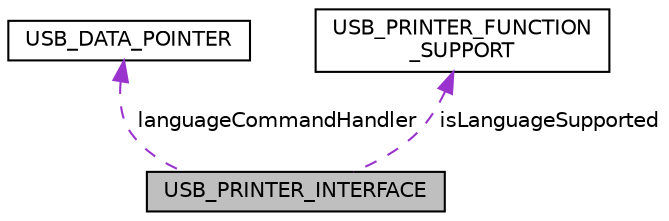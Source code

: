 digraph "USB_PRINTER_INTERFACE"
{
  edge [fontname="Helvetica",fontsize="10",labelfontname="Helvetica",labelfontsize="10"];
  node [fontname="Helvetica",fontsize="10",shape=record];
  Node1 [label="USB_PRINTER_INTERFACE",height=0.2,width=0.4,color="black", fillcolor="grey75", style="filled", fontcolor="black"];
  Node2 -> Node1 [dir="back",color="darkorchid3",fontsize="10",style="dashed",label=" languageCommandHandler" ,fontname="Helvetica"];
  Node2 [label="USB_DATA_POINTER",height=0.2,width=0.4,color="black", fillcolor="white", style="filled",URL="$union_u_s_b___d_a_t_a___p_o_i_n_t_e_r.html"];
  Node3 -> Node1 [dir="back",color="darkorchid3",fontsize="10",style="dashed",label=" isLanguageSupported" ,fontname="Helvetica"];
  Node3 [label="USB_PRINTER_FUNCTION\l_SUPPORT",height=0.2,width=0.4,color="black", fillcolor="white", style="filled",URL="$union_u_s_b___p_r_i_n_t_e_r___f_u_n_c_t_i_o_n___s_u_p_p_o_r_t.html"];
}
